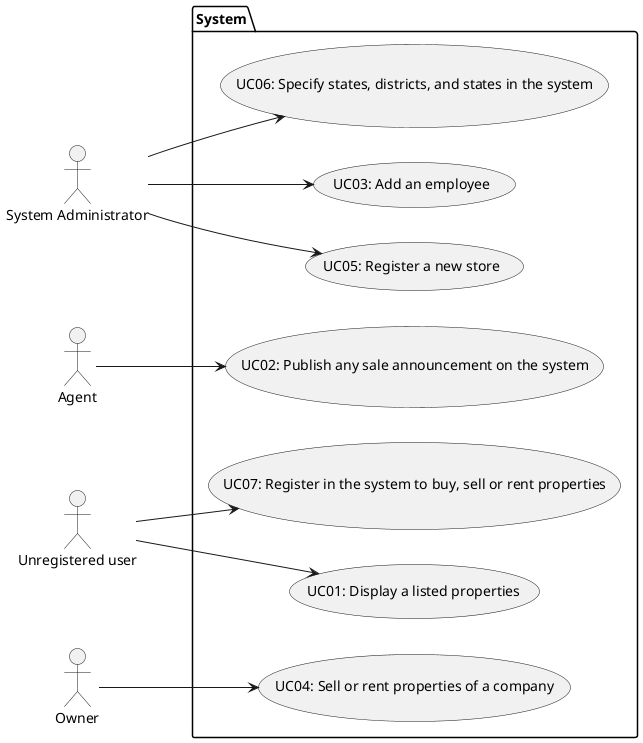 @startuml

left to right direction

 :System Administrator: as admin
 :Agent: as agent
 :Unregistered user: as user
 :Owner: as owner
 package System {
   usecase "UC01: Display a listed properties" as UC1
   usecase "UC02: Publish any sale announcement on the system" as UC2
   usecase "UC03: Add an employee" as UC3
   usecase "UC04: Sell or rent properties of a company" as UC4
   usecase "UC05: Register a new store" as UC5
   usecase "UC06: Specify states, districts, and states in the system" as UC6
   usecase "UC07: Register in the system to buy, sell or rent properties" as UC7
 }
 admin --> UC5
 admin --> UC3
 admin --> UC6

 user --> UC1
 user --> UC7

 agent --> UC2

 owner --> UC4



@enduml